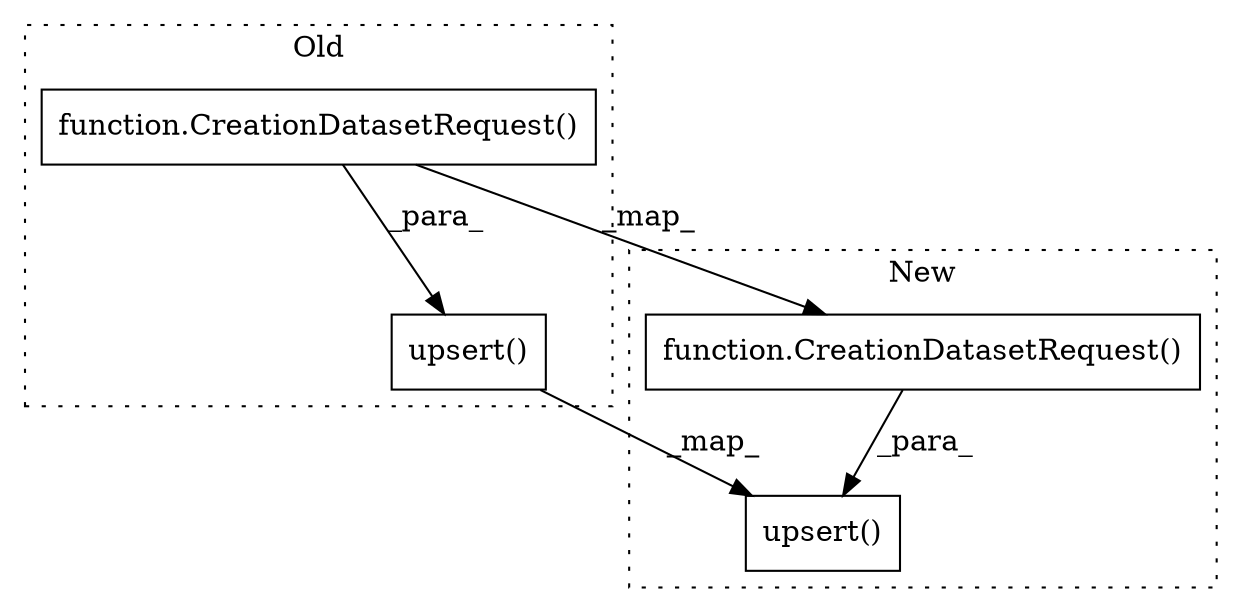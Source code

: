 digraph G {
subgraph cluster0 {
1 [label="upsert()" a="75" s="2662,2742" l="25,52" shape="box"];
3 [label="function.CreationDatasetRequest()" a="75" s="2687" l="55" shape="box"];
label = "Old";
style="dotted";
}
subgraph cluster1 {
2 [label="upsert()" a="75" s="2609,2689" l="25,89" shape="box"];
4 [label="function.CreationDatasetRequest()" a="75" s="2634" l="55" shape="box"];
label = "New";
style="dotted";
}
1 -> 2 [label="_map_"];
3 -> 4 [label="_map_"];
3 -> 1 [label="_para_"];
4 -> 2 [label="_para_"];
}